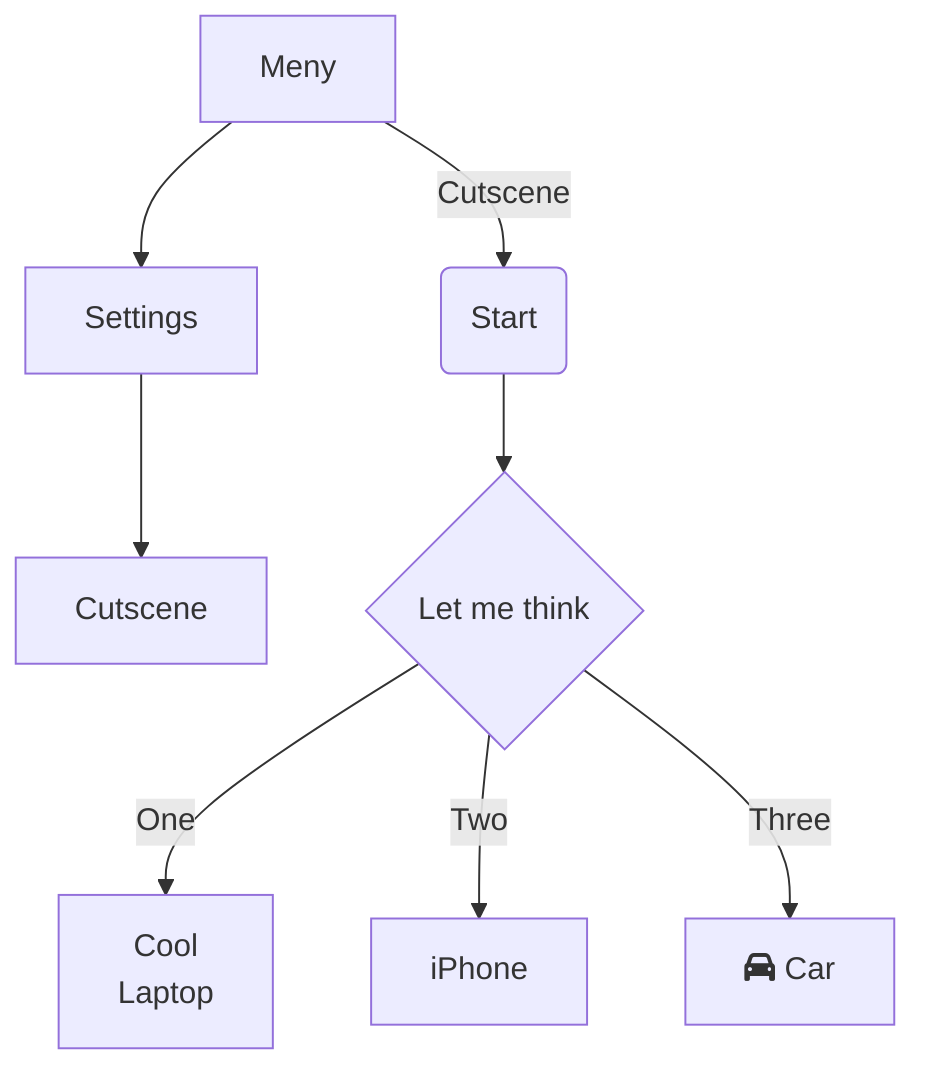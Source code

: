 graph TD
    A[Meny] -->|Cutscene| B(Start)
    A[Meny] --> Settings
    Settings --> Cutscene
    B --> C{Let me think}
    C -->|One| D["Cool <br> Laptop"]
    C -->|Two| E[iPhone]
    C -->|Three| F[fa:fa-car Car]
